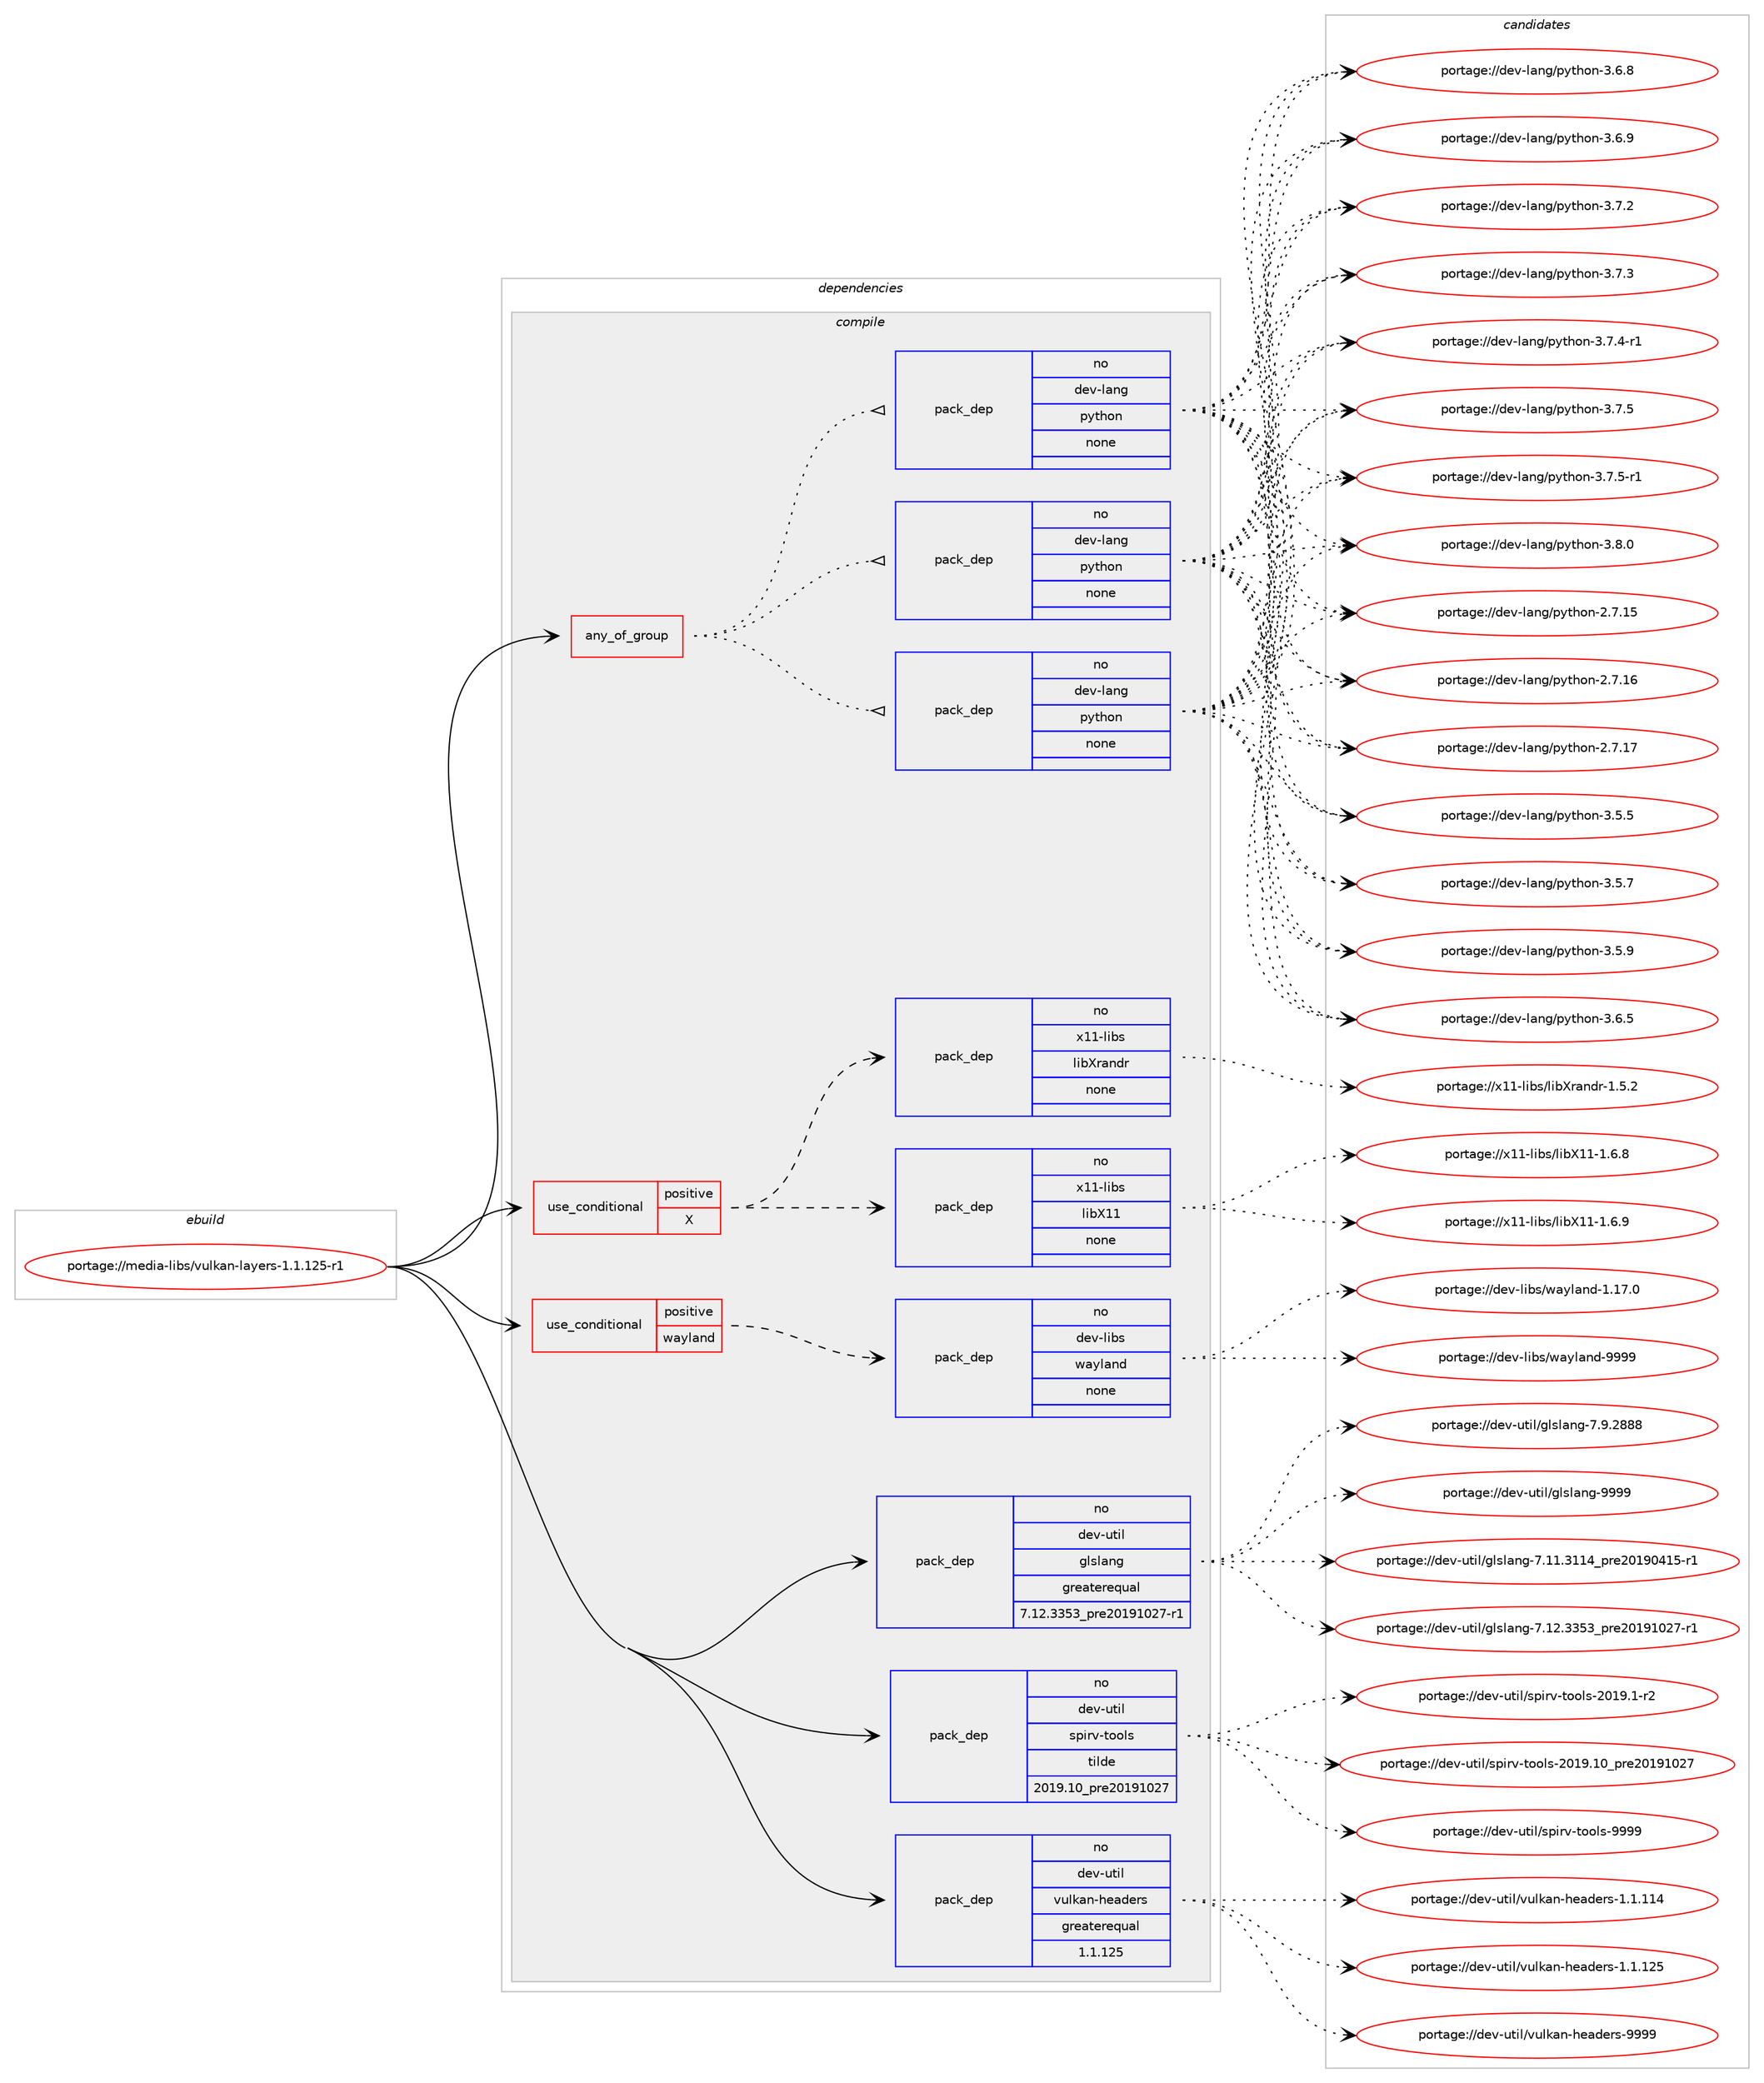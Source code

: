 digraph prolog {

# *************
# Graph options
# *************

newrank=true;
concentrate=true;
compound=true;
graph [rankdir=LR,fontname=Helvetica,fontsize=10,ranksep=1.5];#, ranksep=2.5, nodesep=0.2];
edge  [arrowhead=vee];
node  [fontname=Helvetica,fontsize=10];

# **********
# The ebuild
# **********

subgraph cluster_leftcol {
color=gray;
rank=same;
label=<<i>ebuild</i>>;
id [label="portage://media-libs/vulkan-layers-1.1.125-r1", color=red, width=4, href="../media-libs/vulkan-layers-1.1.125-r1.svg"];
}

# ****************
# The dependencies
# ****************

subgraph cluster_midcol {
color=gray;
label=<<i>dependencies</i>>;
subgraph cluster_compile {
fillcolor="#eeeeee";
style=filled;
label=<<i>compile</i>>;
subgraph any5216 {
dependency324824 [label=<<TABLE BORDER="0" CELLBORDER="1" CELLSPACING="0" CELLPADDING="4"><TR><TD CELLPADDING="10">any_of_group</TD></TR></TABLE>>, shape=none, color=red];subgraph pack238259 {
dependency324825 [label=<<TABLE BORDER="0" CELLBORDER="1" CELLSPACING="0" CELLPADDING="4" WIDTH="220"><TR><TD ROWSPAN="6" CELLPADDING="30">pack_dep</TD></TR><TR><TD WIDTH="110">no</TD></TR><TR><TD>dev-lang</TD></TR><TR><TD>python</TD></TR><TR><TD>none</TD></TR><TR><TD></TD></TR></TABLE>>, shape=none, color=blue];
}
dependency324824:e -> dependency324825:w [weight=20,style="dotted",arrowhead="oinv"];
subgraph pack238260 {
dependency324826 [label=<<TABLE BORDER="0" CELLBORDER="1" CELLSPACING="0" CELLPADDING="4" WIDTH="220"><TR><TD ROWSPAN="6" CELLPADDING="30">pack_dep</TD></TR><TR><TD WIDTH="110">no</TD></TR><TR><TD>dev-lang</TD></TR><TR><TD>python</TD></TR><TR><TD>none</TD></TR><TR><TD></TD></TR></TABLE>>, shape=none, color=blue];
}
dependency324824:e -> dependency324826:w [weight=20,style="dotted",arrowhead="oinv"];
subgraph pack238261 {
dependency324827 [label=<<TABLE BORDER="0" CELLBORDER="1" CELLSPACING="0" CELLPADDING="4" WIDTH="220"><TR><TD ROWSPAN="6" CELLPADDING="30">pack_dep</TD></TR><TR><TD WIDTH="110">no</TD></TR><TR><TD>dev-lang</TD></TR><TR><TD>python</TD></TR><TR><TD>none</TD></TR><TR><TD></TD></TR></TABLE>>, shape=none, color=blue];
}
dependency324824:e -> dependency324827:w [weight=20,style="dotted",arrowhead="oinv"];
}
id:e -> dependency324824:w [weight=20,style="solid",arrowhead="vee"];
subgraph cond81211 {
dependency324828 [label=<<TABLE BORDER="0" CELLBORDER="1" CELLSPACING="0" CELLPADDING="4"><TR><TD ROWSPAN="3" CELLPADDING="10">use_conditional</TD></TR><TR><TD>positive</TD></TR><TR><TD>X</TD></TR></TABLE>>, shape=none, color=red];
subgraph pack238262 {
dependency324829 [label=<<TABLE BORDER="0" CELLBORDER="1" CELLSPACING="0" CELLPADDING="4" WIDTH="220"><TR><TD ROWSPAN="6" CELLPADDING="30">pack_dep</TD></TR><TR><TD WIDTH="110">no</TD></TR><TR><TD>x11-libs</TD></TR><TR><TD>libX11</TD></TR><TR><TD>none</TD></TR><TR><TD></TD></TR></TABLE>>, shape=none, color=blue];
}
dependency324828:e -> dependency324829:w [weight=20,style="dashed",arrowhead="vee"];
subgraph pack238263 {
dependency324830 [label=<<TABLE BORDER="0" CELLBORDER="1" CELLSPACING="0" CELLPADDING="4" WIDTH="220"><TR><TD ROWSPAN="6" CELLPADDING="30">pack_dep</TD></TR><TR><TD WIDTH="110">no</TD></TR><TR><TD>x11-libs</TD></TR><TR><TD>libXrandr</TD></TR><TR><TD>none</TD></TR><TR><TD></TD></TR></TABLE>>, shape=none, color=blue];
}
dependency324828:e -> dependency324830:w [weight=20,style="dashed",arrowhead="vee"];
}
id:e -> dependency324828:w [weight=20,style="solid",arrowhead="vee"];
subgraph cond81212 {
dependency324831 [label=<<TABLE BORDER="0" CELLBORDER="1" CELLSPACING="0" CELLPADDING="4"><TR><TD ROWSPAN="3" CELLPADDING="10">use_conditional</TD></TR><TR><TD>positive</TD></TR><TR><TD>wayland</TD></TR></TABLE>>, shape=none, color=red];
subgraph pack238264 {
dependency324832 [label=<<TABLE BORDER="0" CELLBORDER="1" CELLSPACING="0" CELLPADDING="4" WIDTH="220"><TR><TD ROWSPAN="6" CELLPADDING="30">pack_dep</TD></TR><TR><TD WIDTH="110">no</TD></TR><TR><TD>dev-libs</TD></TR><TR><TD>wayland</TD></TR><TR><TD>none</TD></TR><TR><TD></TD></TR></TABLE>>, shape=none, color=blue];
}
dependency324831:e -> dependency324832:w [weight=20,style="dashed",arrowhead="vee"];
}
id:e -> dependency324831:w [weight=20,style="solid",arrowhead="vee"];
subgraph pack238265 {
dependency324833 [label=<<TABLE BORDER="0" CELLBORDER="1" CELLSPACING="0" CELLPADDING="4" WIDTH="220"><TR><TD ROWSPAN="6" CELLPADDING="30">pack_dep</TD></TR><TR><TD WIDTH="110">no</TD></TR><TR><TD>dev-util</TD></TR><TR><TD>glslang</TD></TR><TR><TD>greaterequal</TD></TR><TR><TD>7.12.3353_pre20191027-r1</TD></TR></TABLE>>, shape=none, color=blue];
}
id:e -> dependency324833:w [weight=20,style="solid",arrowhead="vee"];
subgraph pack238266 {
dependency324834 [label=<<TABLE BORDER="0" CELLBORDER="1" CELLSPACING="0" CELLPADDING="4" WIDTH="220"><TR><TD ROWSPAN="6" CELLPADDING="30">pack_dep</TD></TR><TR><TD WIDTH="110">no</TD></TR><TR><TD>dev-util</TD></TR><TR><TD>spirv-tools</TD></TR><TR><TD>tilde</TD></TR><TR><TD>2019.10_pre20191027</TD></TR></TABLE>>, shape=none, color=blue];
}
id:e -> dependency324834:w [weight=20,style="solid",arrowhead="vee"];
subgraph pack238267 {
dependency324835 [label=<<TABLE BORDER="0" CELLBORDER="1" CELLSPACING="0" CELLPADDING="4" WIDTH="220"><TR><TD ROWSPAN="6" CELLPADDING="30">pack_dep</TD></TR><TR><TD WIDTH="110">no</TD></TR><TR><TD>dev-util</TD></TR><TR><TD>vulkan-headers</TD></TR><TR><TD>greaterequal</TD></TR><TR><TD>1.1.125</TD></TR></TABLE>>, shape=none, color=blue];
}
id:e -> dependency324835:w [weight=20,style="solid",arrowhead="vee"];
}
subgraph cluster_compileandrun {
fillcolor="#eeeeee";
style=filled;
label=<<i>compile and run</i>>;
}
subgraph cluster_run {
fillcolor="#eeeeee";
style=filled;
label=<<i>run</i>>;
}
}

# **************
# The candidates
# **************

subgraph cluster_choices {
rank=same;
color=gray;
label=<<i>candidates</i>>;

subgraph choice238259 {
color=black;
nodesep=1;
choiceportage10010111845108971101034711212111610411111045504655464953 [label="portage://dev-lang/python-2.7.15", color=red, width=4,href="../dev-lang/python-2.7.15.svg"];
choiceportage10010111845108971101034711212111610411111045504655464954 [label="portage://dev-lang/python-2.7.16", color=red, width=4,href="../dev-lang/python-2.7.16.svg"];
choiceportage10010111845108971101034711212111610411111045504655464955 [label="portage://dev-lang/python-2.7.17", color=red, width=4,href="../dev-lang/python-2.7.17.svg"];
choiceportage100101118451089711010347112121116104111110455146534653 [label="portage://dev-lang/python-3.5.5", color=red, width=4,href="../dev-lang/python-3.5.5.svg"];
choiceportage100101118451089711010347112121116104111110455146534655 [label="portage://dev-lang/python-3.5.7", color=red, width=4,href="../dev-lang/python-3.5.7.svg"];
choiceportage100101118451089711010347112121116104111110455146534657 [label="portage://dev-lang/python-3.5.9", color=red, width=4,href="../dev-lang/python-3.5.9.svg"];
choiceportage100101118451089711010347112121116104111110455146544653 [label="portage://dev-lang/python-3.6.5", color=red, width=4,href="../dev-lang/python-3.6.5.svg"];
choiceportage100101118451089711010347112121116104111110455146544656 [label="portage://dev-lang/python-3.6.8", color=red, width=4,href="../dev-lang/python-3.6.8.svg"];
choiceportage100101118451089711010347112121116104111110455146544657 [label="portage://dev-lang/python-3.6.9", color=red, width=4,href="../dev-lang/python-3.6.9.svg"];
choiceportage100101118451089711010347112121116104111110455146554650 [label="portage://dev-lang/python-3.7.2", color=red, width=4,href="../dev-lang/python-3.7.2.svg"];
choiceportage100101118451089711010347112121116104111110455146554651 [label="portage://dev-lang/python-3.7.3", color=red, width=4,href="../dev-lang/python-3.7.3.svg"];
choiceportage1001011184510897110103471121211161041111104551465546524511449 [label="portage://dev-lang/python-3.7.4-r1", color=red, width=4,href="../dev-lang/python-3.7.4-r1.svg"];
choiceportage100101118451089711010347112121116104111110455146554653 [label="portage://dev-lang/python-3.7.5", color=red, width=4,href="../dev-lang/python-3.7.5.svg"];
choiceportage1001011184510897110103471121211161041111104551465546534511449 [label="portage://dev-lang/python-3.7.5-r1", color=red, width=4,href="../dev-lang/python-3.7.5-r1.svg"];
choiceportage100101118451089711010347112121116104111110455146564648 [label="portage://dev-lang/python-3.8.0", color=red, width=4,href="../dev-lang/python-3.8.0.svg"];
dependency324825:e -> choiceportage10010111845108971101034711212111610411111045504655464953:w [style=dotted,weight="100"];
dependency324825:e -> choiceportage10010111845108971101034711212111610411111045504655464954:w [style=dotted,weight="100"];
dependency324825:e -> choiceportage10010111845108971101034711212111610411111045504655464955:w [style=dotted,weight="100"];
dependency324825:e -> choiceportage100101118451089711010347112121116104111110455146534653:w [style=dotted,weight="100"];
dependency324825:e -> choiceportage100101118451089711010347112121116104111110455146534655:w [style=dotted,weight="100"];
dependency324825:e -> choiceportage100101118451089711010347112121116104111110455146534657:w [style=dotted,weight="100"];
dependency324825:e -> choiceportage100101118451089711010347112121116104111110455146544653:w [style=dotted,weight="100"];
dependency324825:e -> choiceportage100101118451089711010347112121116104111110455146544656:w [style=dotted,weight="100"];
dependency324825:e -> choiceportage100101118451089711010347112121116104111110455146544657:w [style=dotted,weight="100"];
dependency324825:e -> choiceportage100101118451089711010347112121116104111110455146554650:w [style=dotted,weight="100"];
dependency324825:e -> choiceportage100101118451089711010347112121116104111110455146554651:w [style=dotted,weight="100"];
dependency324825:e -> choiceportage1001011184510897110103471121211161041111104551465546524511449:w [style=dotted,weight="100"];
dependency324825:e -> choiceportage100101118451089711010347112121116104111110455146554653:w [style=dotted,weight="100"];
dependency324825:e -> choiceportage1001011184510897110103471121211161041111104551465546534511449:w [style=dotted,weight="100"];
dependency324825:e -> choiceportage100101118451089711010347112121116104111110455146564648:w [style=dotted,weight="100"];
}
subgraph choice238260 {
color=black;
nodesep=1;
choiceportage10010111845108971101034711212111610411111045504655464953 [label="portage://dev-lang/python-2.7.15", color=red, width=4,href="../dev-lang/python-2.7.15.svg"];
choiceportage10010111845108971101034711212111610411111045504655464954 [label="portage://dev-lang/python-2.7.16", color=red, width=4,href="../dev-lang/python-2.7.16.svg"];
choiceportage10010111845108971101034711212111610411111045504655464955 [label="portage://dev-lang/python-2.7.17", color=red, width=4,href="../dev-lang/python-2.7.17.svg"];
choiceportage100101118451089711010347112121116104111110455146534653 [label="portage://dev-lang/python-3.5.5", color=red, width=4,href="../dev-lang/python-3.5.5.svg"];
choiceportage100101118451089711010347112121116104111110455146534655 [label="portage://dev-lang/python-3.5.7", color=red, width=4,href="../dev-lang/python-3.5.7.svg"];
choiceportage100101118451089711010347112121116104111110455146534657 [label="portage://dev-lang/python-3.5.9", color=red, width=4,href="../dev-lang/python-3.5.9.svg"];
choiceportage100101118451089711010347112121116104111110455146544653 [label="portage://dev-lang/python-3.6.5", color=red, width=4,href="../dev-lang/python-3.6.5.svg"];
choiceportage100101118451089711010347112121116104111110455146544656 [label="portage://dev-lang/python-3.6.8", color=red, width=4,href="../dev-lang/python-3.6.8.svg"];
choiceportage100101118451089711010347112121116104111110455146544657 [label="portage://dev-lang/python-3.6.9", color=red, width=4,href="../dev-lang/python-3.6.9.svg"];
choiceportage100101118451089711010347112121116104111110455146554650 [label="portage://dev-lang/python-3.7.2", color=red, width=4,href="../dev-lang/python-3.7.2.svg"];
choiceportage100101118451089711010347112121116104111110455146554651 [label="portage://dev-lang/python-3.7.3", color=red, width=4,href="../dev-lang/python-3.7.3.svg"];
choiceportage1001011184510897110103471121211161041111104551465546524511449 [label="portage://dev-lang/python-3.7.4-r1", color=red, width=4,href="../dev-lang/python-3.7.4-r1.svg"];
choiceportage100101118451089711010347112121116104111110455146554653 [label="portage://dev-lang/python-3.7.5", color=red, width=4,href="../dev-lang/python-3.7.5.svg"];
choiceportage1001011184510897110103471121211161041111104551465546534511449 [label="portage://dev-lang/python-3.7.5-r1", color=red, width=4,href="../dev-lang/python-3.7.5-r1.svg"];
choiceportage100101118451089711010347112121116104111110455146564648 [label="portage://dev-lang/python-3.8.0", color=red, width=4,href="../dev-lang/python-3.8.0.svg"];
dependency324826:e -> choiceportage10010111845108971101034711212111610411111045504655464953:w [style=dotted,weight="100"];
dependency324826:e -> choiceportage10010111845108971101034711212111610411111045504655464954:w [style=dotted,weight="100"];
dependency324826:e -> choiceportage10010111845108971101034711212111610411111045504655464955:w [style=dotted,weight="100"];
dependency324826:e -> choiceportage100101118451089711010347112121116104111110455146534653:w [style=dotted,weight="100"];
dependency324826:e -> choiceportage100101118451089711010347112121116104111110455146534655:w [style=dotted,weight="100"];
dependency324826:e -> choiceportage100101118451089711010347112121116104111110455146534657:w [style=dotted,weight="100"];
dependency324826:e -> choiceportage100101118451089711010347112121116104111110455146544653:w [style=dotted,weight="100"];
dependency324826:e -> choiceportage100101118451089711010347112121116104111110455146544656:w [style=dotted,weight="100"];
dependency324826:e -> choiceportage100101118451089711010347112121116104111110455146544657:w [style=dotted,weight="100"];
dependency324826:e -> choiceportage100101118451089711010347112121116104111110455146554650:w [style=dotted,weight="100"];
dependency324826:e -> choiceportage100101118451089711010347112121116104111110455146554651:w [style=dotted,weight="100"];
dependency324826:e -> choiceportage1001011184510897110103471121211161041111104551465546524511449:w [style=dotted,weight="100"];
dependency324826:e -> choiceportage100101118451089711010347112121116104111110455146554653:w [style=dotted,weight="100"];
dependency324826:e -> choiceportage1001011184510897110103471121211161041111104551465546534511449:w [style=dotted,weight="100"];
dependency324826:e -> choiceportage100101118451089711010347112121116104111110455146564648:w [style=dotted,weight="100"];
}
subgraph choice238261 {
color=black;
nodesep=1;
choiceportage10010111845108971101034711212111610411111045504655464953 [label="portage://dev-lang/python-2.7.15", color=red, width=4,href="../dev-lang/python-2.7.15.svg"];
choiceportage10010111845108971101034711212111610411111045504655464954 [label="portage://dev-lang/python-2.7.16", color=red, width=4,href="../dev-lang/python-2.7.16.svg"];
choiceportage10010111845108971101034711212111610411111045504655464955 [label="portage://dev-lang/python-2.7.17", color=red, width=4,href="../dev-lang/python-2.7.17.svg"];
choiceportage100101118451089711010347112121116104111110455146534653 [label="portage://dev-lang/python-3.5.5", color=red, width=4,href="../dev-lang/python-3.5.5.svg"];
choiceportage100101118451089711010347112121116104111110455146534655 [label="portage://dev-lang/python-3.5.7", color=red, width=4,href="../dev-lang/python-3.5.7.svg"];
choiceportage100101118451089711010347112121116104111110455146534657 [label="portage://dev-lang/python-3.5.9", color=red, width=4,href="../dev-lang/python-3.5.9.svg"];
choiceportage100101118451089711010347112121116104111110455146544653 [label="portage://dev-lang/python-3.6.5", color=red, width=4,href="../dev-lang/python-3.6.5.svg"];
choiceportage100101118451089711010347112121116104111110455146544656 [label="portage://dev-lang/python-3.6.8", color=red, width=4,href="../dev-lang/python-3.6.8.svg"];
choiceportage100101118451089711010347112121116104111110455146544657 [label="portage://dev-lang/python-3.6.9", color=red, width=4,href="../dev-lang/python-3.6.9.svg"];
choiceportage100101118451089711010347112121116104111110455146554650 [label="portage://dev-lang/python-3.7.2", color=red, width=4,href="../dev-lang/python-3.7.2.svg"];
choiceportage100101118451089711010347112121116104111110455146554651 [label="portage://dev-lang/python-3.7.3", color=red, width=4,href="../dev-lang/python-3.7.3.svg"];
choiceportage1001011184510897110103471121211161041111104551465546524511449 [label="portage://dev-lang/python-3.7.4-r1", color=red, width=4,href="../dev-lang/python-3.7.4-r1.svg"];
choiceportage100101118451089711010347112121116104111110455146554653 [label="portage://dev-lang/python-3.7.5", color=red, width=4,href="../dev-lang/python-3.7.5.svg"];
choiceportage1001011184510897110103471121211161041111104551465546534511449 [label="portage://dev-lang/python-3.7.5-r1", color=red, width=4,href="../dev-lang/python-3.7.5-r1.svg"];
choiceportage100101118451089711010347112121116104111110455146564648 [label="portage://dev-lang/python-3.8.0", color=red, width=4,href="../dev-lang/python-3.8.0.svg"];
dependency324827:e -> choiceportage10010111845108971101034711212111610411111045504655464953:w [style=dotted,weight="100"];
dependency324827:e -> choiceportage10010111845108971101034711212111610411111045504655464954:w [style=dotted,weight="100"];
dependency324827:e -> choiceportage10010111845108971101034711212111610411111045504655464955:w [style=dotted,weight="100"];
dependency324827:e -> choiceportage100101118451089711010347112121116104111110455146534653:w [style=dotted,weight="100"];
dependency324827:e -> choiceportage100101118451089711010347112121116104111110455146534655:w [style=dotted,weight="100"];
dependency324827:e -> choiceportage100101118451089711010347112121116104111110455146534657:w [style=dotted,weight="100"];
dependency324827:e -> choiceportage100101118451089711010347112121116104111110455146544653:w [style=dotted,weight="100"];
dependency324827:e -> choiceportage100101118451089711010347112121116104111110455146544656:w [style=dotted,weight="100"];
dependency324827:e -> choiceportage100101118451089711010347112121116104111110455146544657:w [style=dotted,weight="100"];
dependency324827:e -> choiceportage100101118451089711010347112121116104111110455146554650:w [style=dotted,weight="100"];
dependency324827:e -> choiceportage100101118451089711010347112121116104111110455146554651:w [style=dotted,weight="100"];
dependency324827:e -> choiceportage1001011184510897110103471121211161041111104551465546524511449:w [style=dotted,weight="100"];
dependency324827:e -> choiceportage100101118451089711010347112121116104111110455146554653:w [style=dotted,weight="100"];
dependency324827:e -> choiceportage1001011184510897110103471121211161041111104551465546534511449:w [style=dotted,weight="100"];
dependency324827:e -> choiceportage100101118451089711010347112121116104111110455146564648:w [style=dotted,weight="100"];
}
subgraph choice238262 {
color=black;
nodesep=1;
choiceportage120494945108105981154710810598884949454946544656 [label="portage://x11-libs/libX11-1.6.8", color=red, width=4,href="../x11-libs/libX11-1.6.8.svg"];
choiceportage120494945108105981154710810598884949454946544657 [label="portage://x11-libs/libX11-1.6.9", color=red, width=4,href="../x11-libs/libX11-1.6.9.svg"];
dependency324829:e -> choiceportage120494945108105981154710810598884949454946544656:w [style=dotted,weight="100"];
dependency324829:e -> choiceportage120494945108105981154710810598884949454946544657:w [style=dotted,weight="100"];
}
subgraph choice238263 {
color=black;
nodesep=1;
choiceportage1204949451081059811547108105988811497110100114454946534650 [label="portage://x11-libs/libXrandr-1.5.2", color=red, width=4,href="../x11-libs/libXrandr-1.5.2.svg"];
dependency324830:e -> choiceportage1204949451081059811547108105988811497110100114454946534650:w [style=dotted,weight="100"];
}
subgraph choice238264 {
color=black;
nodesep=1;
choiceportage100101118451081059811547119971211089711010045494649554648 [label="portage://dev-libs/wayland-1.17.0", color=red, width=4,href="../dev-libs/wayland-1.17.0.svg"];
choiceportage10010111845108105981154711997121108971101004557575757 [label="portage://dev-libs/wayland-9999", color=red, width=4,href="../dev-libs/wayland-9999.svg"];
dependency324832:e -> choiceportage100101118451081059811547119971211089711010045494649554648:w [style=dotted,weight="100"];
dependency324832:e -> choiceportage10010111845108105981154711997121108971101004557575757:w [style=dotted,weight="100"];
}
subgraph choice238265 {
color=black;
nodesep=1;
choiceportage100101118451171161051084710310811510897110103455546494946514949529511211410150484957485249534511449 [label="portage://dev-util/glslang-7.11.3114_pre20190415-r1", color=red, width=4,href="../dev-util/glslang-7.11.3114_pre20190415-r1.svg"];
choiceportage100101118451171161051084710310811510897110103455546495046515153519511211410150484957494850554511449 [label="portage://dev-util/glslang-7.12.3353_pre20191027-r1", color=red, width=4,href="../dev-util/glslang-7.12.3353_pre20191027-r1.svg"];
choiceportage100101118451171161051084710310811510897110103455546574650565656 [label="portage://dev-util/glslang-7.9.2888", color=red, width=4,href="../dev-util/glslang-7.9.2888.svg"];
choiceportage1001011184511711610510847103108115108971101034557575757 [label="portage://dev-util/glslang-9999", color=red, width=4,href="../dev-util/glslang-9999.svg"];
dependency324833:e -> choiceportage100101118451171161051084710310811510897110103455546494946514949529511211410150484957485249534511449:w [style=dotted,weight="100"];
dependency324833:e -> choiceportage100101118451171161051084710310811510897110103455546495046515153519511211410150484957494850554511449:w [style=dotted,weight="100"];
dependency324833:e -> choiceportage100101118451171161051084710310811510897110103455546574650565656:w [style=dotted,weight="100"];
dependency324833:e -> choiceportage1001011184511711610510847103108115108971101034557575757:w [style=dotted,weight="100"];
}
subgraph choice238266 {
color=black;
nodesep=1;
choiceportage100101118451171161051084711511210511411845116111111108115455048495746494511450 [label="portage://dev-util/spirv-tools-2019.1-r2", color=red, width=4,href="../dev-util/spirv-tools-2019.1-r2.svg"];
choiceportage1001011184511711610510847115112105114118451161111111081154550484957464948951121141015048495749485055 [label="portage://dev-util/spirv-tools-2019.10_pre20191027", color=red, width=4,href="../dev-util/spirv-tools-2019.10_pre20191027.svg"];
choiceportage1001011184511711610510847115112105114118451161111111081154557575757 [label="portage://dev-util/spirv-tools-9999", color=red, width=4,href="../dev-util/spirv-tools-9999.svg"];
dependency324834:e -> choiceportage100101118451171161051084711511210511411845116111111108115455048495746494511450:w [style=dotted,weight="100"];
dependency324834:e -> choiceportage1001011184511711610510847115112105114118451161111111081154550484957464948951121141015048495749485055:w [style=dotted,weight="100"];
dependency324834:e -> choiceportage1001011184511711610510847115112105114118451161111111081154557575757:w [style=dotted,weight="100"];
}
subgraph choice238267 {
color=black;
nodesep=1;
choiceportage10010111845117116105108471181171081079711045104101971001011141154549464946494952 [label="portage://dev-util/vulkan-headers-1.1.114", color=red, width=4,href="../dev-util/vulkan-headers-1.1.114.svg"];
choiceportage10010111845117116105108471181171081079711045104101971001011141154549464946495053 [label="portage://dev-util/vulkan-headers-1.1.125", color=red, width=4,href="../dev-util/vulkan-headers-1.1.125.svg"];
choiceportage10010111845117116105108471181171081079711045104101971001011141154557575757 [label="portage://dev-util/vulkan-headers-9999", color=red, width=4,href="../dev-util/vulkan-headers-9999.svg"];
dependency324835:e -> choiceportage10010111845117116105108471181171081079711045104101971001011141154549464946494952:w [style=dotted,weight="100"];
dependency324835:e -> choiceportage10010111845117116105108471181171081079711045104101971001011141154549464946495053:w [style=dotted,weight="100"];
dependency324835:e -> choiceportage10010111845117116105108471181171081079711045104101971001011141154557575757:w [style=dotted,weight="100"];
}
}

}
